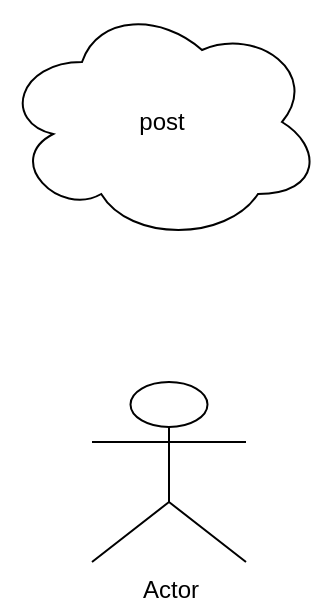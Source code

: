 <mxfile>
    <diagram id="OYJajFGmIA-vutDXrxFn" name="Page-1">
        <mxGraphModel dx="1112" dy="616" grid="1" gridSize="10" guides="1" tooltips="1" connect="1" arrows="1" fold="1" page="1" pageScale="1" pageWidth="827" pageHeight="1169" math="0" shadow="0">
            <root>
                <mxCell id="0"/>
                <mxCell id="1" parent="0"/>
                <mxCell id="2" value="Actor" style="shape=umlActor;verticalLabelPosition=bottom;verticalAlign=top;html=1;outlineConnect=0;" parent="1" vertex="1">
                    <mxGeometry x="375" y="270" width="77" height="90" as="geometry"/>
                </mxCell>
                <mxCell id="3" value="post" style="ellipse;shape=cloud;whiteSpace=wrap;html=1;" parent="1" vertex="1">
                    <mxGeometry x="330" y="80" width="160" height="120" as="geometry"/>
                </mxCell>
            </root>
        </mxGraphModel>
    </diagram>
    <diagram id="tfNE9AvTTay1EPgE57oU" name="Page-2">
        <mxGraphModel dx="1939" dy="616" grid="1" gridSize="10" guides="1" tooltips="1" connect="1" arrows="1" fold="1" page="1" pageScale="1" pageWidth="827" pageHeight="1169" math="0" shadow="0">
            <root>
                <mxCell id="7BTI4EqnKYtnl-Miz4ur-0"/>
                <mxCell id="7BTI4EqnKYtnl-Miz4ur-1" parent="7BTI4EqnKYtnl-Miz4ur-0"/>
                <mxCell id="NO4YMB89LmKYZpsdJeFX-6" style="edgeStyle=none;html=1;endArrow=none;endFill=0;" parent="7BTI4EqnKYtnl-Miz4ur-1" source="NO4YMB89LmKYZpsdJeFX-0" target="NO4YMB89LmKYZpsdJeFX-1" edge="1">
                    <mxGeometry relative="1" as="geometry"/>
                </mxCell>
                <mxCell id="NO4YMB89LmKYZpsdJeFX-0" value="&lt;span&gt;user profiles&lt;/span&gt;" style="rounded=1;whiteSpace=wrap;html=1;" parent="7BTI4EqnKYtnl-Miz4ur-1" vertex="1">
                    <mxGeometry x="120" y="100" width="120" height="60" as="geometry"/>
                </mxCell>
                <mxCell id="NO4YMB89LmKYZpsdJeFX-5" style="edgeStyle=none;html=1;endArrow=none;endFill=0;" parent="7BTI4EqnKYtnl-Miz4ur-1" source="NO4YMB89LmKYZpsdJeFX-1" target="NO4YMB89LmKYZpsdJeFX-2" edge="1">
                    <mxGeometry relative="1" as="geometry"/>
                </mxCell>
                <mxCell id="NO4YMB89LmKYZpsdJeFX-1" value="creat" style="rhombus;whiteSpace=wrap;html=1;" parent="7BTI4EqnKYtnl-Miz4ur-1" vertex="1">
                    <mxGeometry x="360" y="90" width="80" height="80" as="geometry"/>
                </mxCell>
                <mxCell id="NO4YMB89LmKYZpsdJeFX-4" style="edgeStyle=none;html=1;endArrow=none;endFill=0;" parent="7BTI4EqnKYtnl-Miz4ur-1" source="NO4YMB89LmKYZpsdJeFX-2" target="NO4YMB89LmKYZpsdJeFX-3" edge="1">
                    <mxGeometry relative="1" as="geometry"/>
                </mxCell>
                <mxCell id="NO4YMB89LmKYZpsdJeFX-2" value="post" style="rounded=1;whiteSpace=wrap;html=1;" parent="7BTI4EqnKYtnl-Miz4ur-1" vertex="1">
                    <mxGeometry x="560" y="100" width="120" height="60" as="geometry"/>
                </mxCell>
                <mxCell id="NO4YMB89LmKYZpsdJeFX-9" style="edgeStyle=none;html=1;entryX=0.5;entryY=0;entryDx=0;entryDy=0;endArrow=none;endFill=0;" parent="7BTI4EqnKYtnl-Miz4ur-1" source="NO4YMB89LmKYZpsdJeFX-3" target="NO4YMB89LmKYZpsdJeFX-7" edge="1">
                    <mxGeometry relative="1" as="geometry">
                        <Array as="points">
                            <mxPoint x="620" y="380"/>
                        </Array>
                    </mxGeometry>
                </mxCell>
                <mxCell id="NO4YMB89LmKYZpsdJeFX-10" style="edgeStyle=none;html=1;entryX=0.5;entryY=0;entryDx=0;entryDy=0;endArrow=none;endFill=0;" parent="7BTI4EqnKYtnl-Miz4ur-1" source="NO4YMB89LmKYZpsdJeFX-3" target="NO4YMB89LmKYZpsdJeFX-8" edge="1">
                    <mxGeometry relative="1" as="geometry">
                        <Array as="points">
                            <mxPoint x="320" y="300"/>
                        </Array>
                    </mxGeometry>
                </mxCell>
                <mxCell id="NO4YMB89LmKYZpsdJeFX-3" value="has" style="rhombus;whiteSpace=wrap;html=1;" parent="7BTI4EqnKYtnl-Miz4ur-1" vertex="1">
                    <mxGeometry x="580" y="260" width="80" height="80" as="geometry"/>
                </mxCell>
                <mxCell id="NO4YMB89LmKYZpsdJeFX-7" value="comment" style="rounded=1;whiteSpace=wrap;html=1;" parent="7BTI4EqnKYtnl-Miz4ur-1" vertex="1">
                    <mxGeometry x="540" y="430" width="120" height="60" as="geometry"/>
                </mxCell>
                <mxCell id="NO4YMB89LmKYZpsdJeFX-8" value="photo" style="rounded=1;whiteSpace=wrap;html=1;" parent="7BTI4EqnKYtnl-Miz4ur-1" vertex="1">
                    <mxGeometry x="260" y="430" width="120" height="60" as="geometry"/>
                </mxCell>
                <mxCell id="NO4YMB89LmKYZpsdJeFX-24" style="edgeStyle=none;html=1;endArrow=none;endFill=0;" parent="7BTI4EqnKYtnl-Miz4ur-1" source="NO4YMB89LmKYZpsdJeFX-11" target="NO4YMB89LmKYZpsdJeFX-0" edge="1">
                    <mxGeometry relative="1" as="geometry"/>
                </mxCell>
                <mxCell id="NO4YMB89LmKYZpsdJeFX-11" value="id" style="ellipse;whiteSpace=wrap;html=1;" parent="7BTI4EqnKYtnl-Miz4ur-1" vertex="1">
                    <mxGeometry x="-30" y="120" width="100" height="70" as="geometry"/>
                </mxCell>
                <mxCell id="NO4YMB89LmKYZpsdJeFX-16" style="edgeStyle=none;html=1;entryX=0;entryY=0.5;entryDx=0;entryDy=0;endArrow=none;endFill=0;" parent="7BTI4EqnKYtnl-Miz4ur-1" source="NO4YMB89LmKYZpsdJeFX-13" target="NO4YMB89LmKYZpsdJeFX-0" edge="1">
                    <mxGeometry relative="1" as="geometry"/>
                </mxCell>
                <mxCell id="NO4YMB89LmKYZpsdJeFX-13" value="nick" style="ellipse;whiteSpace=wrap;html=1;" parent="7BTI4EqnKYtnl-Miz4ur-1" vertex="1">
                    <mxGeometry x="10" y="20" width="100" height="70" as="geometry"/>
                </mxCell>
                <mxCell id="NO4YMB89LmKYZpsdJeFX-15" style="edgeStyle=none;html=1;entryX=1;entryY=0.25;entryDx=0;entryDy=0;endArrow=none;endFill=0;" parent="7BTI4EqnKYtnl-Miz4ur-1" source="NO4YMB89LmKYZpsdJeFX-14" target="NO4YMB89LmKYZpsdJeFX-0" edge="1">
                    <mxGeometry relative="1" as="geometry"/>
                </mxCell>
                <mxCell id="NO4YMB89LmKYZpsdJeFX-14" value="email" style="ellipse;whiteSpace=wrap;html=1;" parent="7BTI4EqnKYtnl-Miz4ur-1" vertex="1">
                    <mxGeometry x="240" y="20" width="100" height="70" as="geometry"/>
                </mxCell>
                <mxCell id="NO4YMB89LmKYZpsdJeFX-18" style="edgeStyle=none;html=1;entryX=1;entryY=1;entryDx=0;entryDy=0;endArrow=none;endFill=0;" parent="7BTI4EqnKYtnl-Miz4ur-1" source="NO4YMB89LmKYZpsdJeFX-17" target="NO4YMB89LmKYZpsdJeFX-0" edge="1">
                    <mxGeometry relative="1" as="geometry"/>
                </mxCell>
                <mxCell id="NO4YMB89LmKYZpsdJeFX-17" value="password" style="ellipse;whiteSpace=wrap;html=1;" parent="7BTI4EqnKYtnl-Miz4ur-1" vertex="1">
                    <mxGeometry x="210" y="190" width="100" height="70" as="geometry"/>
                </mxCell>
                <mxCell id="NO4YMB89LmKYZpsdJeFX-20" style="edgeStyle=none;html=1;entryX=0.75;entryY=1;entryDx=0;entryDy=0;endArrow=none;endFill=0;" parent="7BTI4EqnKYtnl-Miz4ur-1" source="NO4YMB89LmKYZpsdJeFX-19" target="NO4YMB89LmKYZpsdJeFX-0" edge="1">
                    <mxGeometry relative="1" as="geometry"/>
                </mxCell>
                <mxCell id="NO4YMB89LmKYZpsdJeFX-19" value="real name" style="ellipse;whiteSpace=wrap;html=1;" parent="7BTI4EqnKYtnl-Miz4ur-1" vertex="1">
                    <mxGeometry x="90" y="230" width="100" height="70" as="geometry"/>
                </mxCell>
                <mxCell id="NO4YMB89LmKYZpsdJeFX-26" style="edgeStyle=none;html=1;entryX=0.083;entryY=1.039;entryDx=0;entryDy=0;entryPerimeter=0;endArrow=none;endFill=0;" parent="7BTI4EqnKYtnl-Miz4ur-1" source="NO4YMB89LmKYZpsdJeFX-21" target="NO4YMB89LmKYZpsdJeFX-0" edge="1">
                    <mxGeometry relative="1" as="geometry"/>
                </mxCell>
                <mxCell id="NO4YMB89LmKYZpsdJeFX-21" value="photo" style="ellipse;whiteSpace=wrap;html=1;" parent="7BTI4EqnKYtnl-Miz4ur-1" vertex="1">
                    <mxGeometry x="-20" y="230" width="100" height="70" as="geometry"/>
                </mxCell>
                <mxCell id="MrDijmBPZ1TiCF_macfs-3" style="edgeStyle=none;html=1;entryX=0.75;entryY=1;entryDx=0;entryDy=0;endArrow=none;endFill=0;" parent="7BTI4EqnKYtnl-Miz4ur-1" source="MrDijmBPZ1TiCF_macfs-0" target="NO4YMB89LmKYZpsdJeFX-7" edge="1">
                    <mxGeometry relative="1" as="geometry"/>
                </mxCell>
                <mxCell id="MrDijmBPZ1TiCF_macfs-0" value="text" style="ellipse;whiteSpace=wrap;html=1;" parent="7BTI4EqnKYtnl-Miz4ur-1" vertex="1">
                    <mxGeometry x="630" y="520" width="100" height="70" as="geometry"/>
                </mxCell>
                <mxCell id="MrDijmBPZ1TiCF_macfs-2" style="edgeStyle=none;html=1;endArrow=none;endFill=0;" parent="7BTI4EqnKYtnl-Miz4ur-1" source="MrDijmBPZ1TiCF_macfs-1" target="NO4YMB89LmKYZpsdJeFX-7" edge="1">
                    <mxGeometry relative="1" as="geometry"/>
                </mxCell>
                <mxCell id="MrDijmBPZ1TiCF_macfs-1" value="publication" style="ellipse;whiteSpace=wrap;html=1;" parent="7BTI4EqnKYtnl-Miz4ur-1" vertex="1">
                    <mxGeometry x="470" y="520" width="100" height="70" as="geometry"/>
                </mxCell>
                <mxCell id="MrDijmBPZ1TiCF_macfs-6" style="edgeStyle=none;html=1;entryX=0.75;entryY=1;entryDx=0;entryDy=0;endArrow=none;endFill=0;" parent="7BTI4EqnKYtnl-Miz4ur-1" source="MrDijmBPZ1TiCF_macfs-4" target="NO4YMB89LmKYZpsdJeFX-8" edge="1">
                    <mxGeometry relative="1" as="geometry"/>
                </mxCell>
                <mxCell id="MrDijmBPZ1TiCF_macfs-4" value="filename" style="ellipse;whiteSpace=wrap;html=1;" parent="7BTI4EqnKYtnl-Miz4ur-1" vertex="1">
                    <mxGeometry x="320" y="520" width="100" height="70" as="geometry"/>
                </mxCell>
                <mxCell id="MrDijmBPZ1TiCF_macfs-7" style="edgeStyle=none;html=1;entryX=0.25;entryY=1;entryDx=0;entryDy=0;endArrow=none;endFill=0;" parent="7BTI4EqnKYtnl-Miz4ur-1" source="MrDijmBPZ1TiCF_macfs-5" target="NO4YMB89LmKYZpsdJeFX-8" edge="1">
                    <mxGeometry relative="1" as="geometry"/>
                </mxCell>
                <mxCell id="MrDijmBPZ1TiCF_macfs-5" value="description" style="ellipse;whiteSpace=wrap;html=1;" parent="7BTI4EqnKYtnl-Miz4ur-1" vertex="1">
                    <mxGeometry x="190" y="515" width="100" height="70" as="geometry"/>
                </mxCell>
                <mxCell id="Mg5uh2WGVQl9zQi1dZAb-1" style="edgeStyle=none;html=1;entryX=0.5;entryY=0;entryDx=0;entryDy=0;endArrow=none;endFill=0;" edge="1" parent="7BTI4EqnKYtnl-Miz4ur-1" source="Mg5uh2WGVQl9zQi1dZAb-0" target="NO4YMB89LmKYZpsdJeFX-0">
                    <mxGeometry relative="1" as="geometry"/>
                </mxCell>
                <mxCell id="Mg5uh2WGVQl9zQi1dZAb-0" value="age" style="ellipse;whiteSpace=wrap;html=1;" vertex="1" parent="7BTI4EqnKYtnl-Miz4ur-1">
                    <mxGeometry x="130" width="100" height="70" as="geometry"/>
                </mxCell>
                <mxCell id="t-n2_1XsWR-fMI3VOgmP-0" style="edgeStyle=orthogonalEdgeStyle;html=1;endArrow=none;endFill=0;" edge="1" parent="7BTI4EqnKYtnl-Miz4ur-1" source="ECLVYQyts3ii_-RaBC6X-0" target="NO4YMB89LmKYZpsdJeFX-2">
                    <mxGeometry relative="1" as="geometry"/>
                </mxCell>
                <mxCell id="ECLVYQyts3ii_-RaBC6X-0" value="id" style="ellipse;whiteSpace=wrap;html=1;" vertex="1" parent="7BTI4EqnKYtnl-Miz4ur-1">
                    <mxGeometry x="470" y="10" width="100" height="70" as="geometry"/>
                </mxCell>
                <mxCell id="t-n2_1XsWR-fMI3VOgmP-1" style="edgeStyle=orthogonalEdgeStyle;html=1;entryX=0.617;entryY=-0.061;entryDx=0;entryDy=0;entryPerimeter=0;endArrow=none;endFill=0;" edge="1" parent="7BTI4EqnKYtnl-Miz4ur-1" source="ECLVYQyts3ii_-RaBC6X-1" target="NO4YMB89LmKYZpsdJeFX-2">
                    <mxGeometry relative="1" as="geometry"/>
                </mxCell>
                <mxCell id="ECLVYQyts3ii_-RaBC6X-1" value="fk_user" style="ellipse;whiteSpace=wrap;html=1;" vertex="1" parent="7BTI4EqnKYtnl-Miz4ur-1">
                    <mxGeometry x="700" y="50" width="100" height="70" as="geometry"/>
                </mxCell>
                <mxCell id="t-n2_1XsWR-fMI3VOgmP-2" style="edgeStyle=orthogonalEdgeStyle;html=1;entryX=1;entryY=0.5;entryDx=0;entryDy=0;endArrow=none;endFill=0;" edge="1" parent="7BTI4EqnKYtnl-Miz4ur-1" source="ECLVYQyts3ii_-RaBC6X-2" target="NO4YMB89LmKYZpsdJeFX-2">
                    <mxGeometry relative="1" as="geometry"/>
                </mxCell>
                <mxCell id="ECLVYQyts3ii_-RaBC6X-2" value="content" style="ellipse;whiteSpace=wrap;html=1;" vertex="1" parent="7BTI4EqnKYtnl-Miz4ur-1">
                    <mxGeometry x="700" y="140" width="100" height="70" as="geometry"/>
                </mxCell>
                <mxCell id="t-n2_1XsWR-fMI3VOgmP-6" style="edgeStyle=orthogonalEdgeStyle;html=1;endArrow=none;endFill=0;entryX=0.974;entryY=0.639;entryDx=0;entryDy=0;entryPerimeter=0;" edge="1" parent="7BTI4EqnKYtnl-Miz4ur-1" source="t-n2_1XsWR-fMI3VOgmP-3" target="NO4YMB89LmKYZpsdJeFX-7">
                    <mxGeometry relative="1" as="geometry">
                        <mxPoint x="670" y="470" as="targetPoint"/>
                    </mxGeometry>
                </mxCell>
                <mxCell id="t-n2_1XsWR-fMI3VOgmP-3" value="id" style="ellipse;whiteSpace=wrap;html=1;" vertex="1" parent="7BTI4EqnKYtnl-Miz4ur-1">
                    <mxGeometry x="700" y="380" width="100" height="70" as="geometry"/>
                </mxCell>
                <mxCell id="t-n2_1XsWR-fMI3VOgmP-5" style="edgeStyle=orthogonalEdgeStyle;html=1;endArrow=none;endFill=0;" edge="1" parent="7BTI4EqnKYtnl-Miz4ur-1" source="t-n2_1XsWR-fMI3VOgmP-4" target="NO4YMB89LmKYZpsdJeFX-8">
                    <mxGeometry relative="1" as="geometry"/>
                </mxCell>
                <mxCell id="t-n2_1XsWR-fMI3VOgmP-4" value="id" style="ellipse;whiteSpace=wrap;html=1;" vertex="1" parent="7BTI4EqnKYtnl-Miz4ur-1">
                    <mxGeometry x="130" y="380" width="100" height="70" as="geometry"/>
                </mxCell>
            </root>
        </mxGraphModel>
    </diagram>
    <diagram id="EYM_G89AjwF8K-fdTGC8" name="Page-3">
        <mxGraphModel dx="1112" dy="616" grid="1" gridSize="10" guides="1" tooltips="1" connect="1" arrows="1" fold="1" page="1" pageScale="1" pageWidth="827" pageHeight="1169" math="0" shadow="0">
            <root>
                <mxCell id="-IbbWvIE6o6jm_K-yRHk-0"/>
                <mxCell id="-IbbWvIE6o6jm_K-yRHk-1" parent="-IbbWvIE6o6jm_K-yRHk-0"/>
                <mxCell id="-IbbWvIE6o6jm_K-yRHk-2" value="user profiles" style="swimlane;fontStyle=0;childLayout=stackLayout;horizontal=1;startSize=26;fillColor=none;horizontalStack=0;resizeParent=1;resizeParentMax=0;resizeLast=0;collapsible=1;marginBottom=0;" parent="-IbbWvIE6o6jm_K-yRHk-1" vertex="1">
                    <mxGeometry x="400" y="110" width="140" height="208" as="geometry"/>
                </mxCell>
                <mxCell id="-IbbWvIE6o6jm_K-yRHk-3" value="+ id : int" style="text;strokeColor=none;fillColor=none;align=left;verticalAlign=top;spacingLeft=4;spacingRight=4;overflow=hidden;rotatable=0;points=[[0,0.5],[1,0.5]];portConstraint=eastwest;" parent="-IbbWvIE6o6jm_K-yRHk-2" vertex="1">
                    <mxGeometry y="26" width="140" height="26" as="geometry"/>
                </mxCell>
                <mxCell id="-IbbWvIE6o6jm_K-yRHk-4" value="+ nick :  string" style="text;strokeColor=none;fillColor=none;align=left;verticalAlign=top;spacingLeft=4;spacingRight=4;overflow=hidden;rotatable=0;points=[[0,0.5],[1,0.5]];portConstraint=eastwest;" parent="-IbbWvIE6o6jm_K-yRHk-2" vertex="1">
                    <mxGeometry y="52" width="140" height="26" as="geometry"/>
                </mxCell>
                <mxCell id="HzObcPKHGCDde_xQ67HW-2" value="+ email : string" style="text;strokeColor=none;fillColor=none;align=left;verticalAlign=top;spacingLeft=4;spacingRight=4;overflow=hidden;rotatable=0;points=[[0,0.5],[1,0.5]];portConstraint=eastwest;" vertex="1" parent="-IbbWvIE6o6jm_K-yRHk-2">
                    <mxGeometry y="78" width="140" height="26" as="geometry"/>
                </mxCell>
                <mxCell id="HzObcPKHGCDde_xQ67HW-4" value="+ photo : string " style="text;strokeColor=none;fillColor=none;align=left;verticalAlign=top;spacingLeft=4;spacingRight=4;overflow=hidden;rotatable=0;points=[[0,0.5],[1,0.5]];portConstraint=eastwest;" vertex="1" parent="-IbbWvIE6o6jm_K-yRHk-2">
                    <mxGeometry y="104" width="140" height="26" as="geometry"/>
                </mxCell>
                <mxCell id="HVkGkFbuep7ywEP6aSo4-0" value="+ password : string " style="text;strokeColor=none;fillColor=none;align=left;verticalAlign=top;spacingLeft=4;spacingRight=4;overflow=hidden;rotatable=0;points=[[0,0.5],[1,0.5]];portConstraint=eastwest;" vertex="1" parent="-IbbWvIE6o6jm_K-yRHk-2">
                    <mxGeometry y="130" width="140" height="26" as="geometry"/>
                </mxCell>
                <mxCell id="HVkGkFbuep7ywEP6aSo4-16" value="+ age : int" style="text;strokeColor=none;fillColor=none;align=left;verticalAlign=top;spacingLeft=4;spacingRight=4;overflow=hidden;rotatable=0;points=[[0,0.5],[1,0.5]];portConstraint=eastwest;" vertex="1" parent="-IbbWvIE6o6jm_K-yRHk-2">
                    <mxGeometry y="156" width="140" height="26" as="geometry"/>
                </mxCell>
                <mxCell id="-IbbWvIE6o6jm_K-yRHk-5" value="+ fk_name : id" style="text;strokeColor=none;fillColor=none;align=left;verticalAlign=top;spacingLeft=4;spacingRight=4;overflow=hidden;rotatable=0;points=[[0,0.5],[1,0.5]];portConstraint=eastwest;" parent="-IbbWvIE6o6jm_K-yRHk-2" vertex="1">
                    <mxGeometry y="182" width="140" height="26" as="geometry"/>
                </mxCell>
                <mxCell id="HzObcPKHGCDde_xQ67HW-10" value="comment " style="swimlane;fontStyle=1;align=center;verticalAlign=top;childLayout=stackLayout;horizontal=1;startSize=26;horizontalStack=0;resizeParent=1;resizeParentMax=0;resizeLast=0;collapsible=1;marginBottom=0;" vertex="1" parent="-IbbWvIE6o6jm_K-yRHk-1">
                    <mxGeometry x="70" y="370" width="160" height="112" as="geometry"/>
                </mxCell>
                <mxCell id="HzObcPKHGCDde_xQ67HW-11" value="id" style="text;strokeColor=none;fillColor=none;align=left;verticalAlign=top;spacingLeft=4;spacingRight=4;overflow=hidden;rotatable=0;points=[[0,0.5],[1,0.5]];portConstraint=eastwest;" vertex="1" parent="HzObcPKHGCDde_xQ67HW-10">
                    <mxGeometry y="26" width="160" height="26" as="geometry"/>
                </mxCell>
                <mxCell id="HzObcPKHGCDde_xQ67HW-12" value="" style="line;strokeWidth=1;fillColor=none;align=left;verticalAlign=middle;spacingTop=-1;spacingLeft=3;spacingRight=3;rotatable=0;labelPosition=right;points=[];portConstraint=eastwest;" vertex="1" parent="HzObcPKHGCDde_xQ67HW-10">
                    <mxGeometry y="52" width="160" height="8" as="geometry"/>
                </mxCell>
                <mxCell id="HzObcPKHGCDde_xQ67HW-13" value="+ publication :  string " style="text;strokeColor=none;fillColor=none;align=left;verticalAlign=top;spacingLeft=4;spacingRight=4;overflow=hidden;rotatable=0;points=[[0,0.5],[1,0.5]];portConstraint=eastwest;" vertex="1" parent="HzObcPKHGCDde_xQ67HW-10">
                    <mxGeometry y="60" width="160" height="26" as="geometry"/>
                </mxCell>
                <mxCell id="3Pbt5GDKtb5a_KH6zHTI-8" value="+ text : string" style="text;strokeColor=none;fillColor=none;align=left;verticalAlign=top;spacingLeft=4;spacingRight=4;overflow=hidden;rotatable=0;points=[[0,0.5],[1,0.5]];portConstraint=eastwest;" vertex="1" parent="HzObcPKHGCDde_xQ67HW-10">
                    <mxGeometry y="86" width="160" height="26" as="geometry"/>
                </mxCell>
                <mxCell id="3Pbt5GDKtb5a_KH6zHTI-19" style="edgeStyle=orthogonalEdgeStyle;html=1;exitX=1;exitY=0.5;exitDx=0;exitDy=0;entryX=0;entryY=0.5;entryDx=0;entryDy=0;endArrow=none;endFill=0;" edge="1" parent="-IbbWvIE6o6jm_K-yRHk-1" source="3Pbt5GDKtb5a_KH6zHTI-18" target="-IbbWvIE6o6jm_K-yRHk-3">
                    <mxGeometry relative="1" as="geometry"/>
                </mxCell>
                <mxCell id="HVkGkFbuep7ywEP6aSo4-6" value="post" style="swimlane;fontStyle=1;align=center;verticalAlign=top;childLayout=stackLayout;horizontal=1;startSize=26;horizontalStack=0;resizeParent=1;resizeParentMax=0;resizeLast=0;collapsible=1;marginBottom=0;" vertex="1" parent="-IbbWvIE6o6jm_K-yRHk-1">
                    <mxGeometry x="150" y="20" width="160" height="112" as="geometry"/>
                </mxCell>
                <mxCell id="HVkGkFbuep7ywEP6aSo4-7" value="+ description : string" style="text;strokeColor=none;fillColor=none;align=left;verticalAlign=top;spacingLeft=4;spacingRight=4;overflow=hidden;rotatable=0;points=[[0,0.5],[1,0.5]];portConstraint=eastwest;" vertex="1" parent="HVkGkFbuep7ywEP6aSo4-6">
                    <mxGeometry y="26" width="160" height="26" as="geometry"/>
                </mxCell>
                <mxCell id="HVkGkFbuep7ywEP6aSo4-8" value="" style="line;strokeWidth=1;fillColor=none;align=left;verticalAlign=middle;spacingTop=-1;spacingLeft=3;spacingRight=3;rotatable=0;labelPosition=right;points=[];portConstraint=eastwest;" vertex="1" parent="HVkGkFbuep7ywEP6aSo4-6">
                    <mxGeometry y="52" width="160" height="8" as="geometry"/>
                </mxCell>
                <mxCell id="HVkGkFbuep7ywEP6aSo4-9" value="id" style="text;strokeColor=none;fillColor=none;align=left;verticalAlign=top;spacingLeft=4;spacingRight=4;overflow=hidden;rotatable=0;points=[[0,0.5],[1,0.5]];portConstraint=eastwest;" vertex="1" parent="HVkGkFbuep7ywEP6aSo4-6">
                    <mxGeometry y="60" width="160" height="26" as="geometry"/>
                </mxCell>
                <mxCell id="3Pbt5GDKtb5a_KH6zHTI-18" value="fk_profile" style="text;strokeColor=none;fillColor=none;align=left;verticalAlign=top;spacingLeft=4;spacingRight=4;overflow=hidden;rotatable=0;points=[[0,0.5],[1,0.5]];portConstraint=eastwest;" vertex="1" parent="HVkGkFbuep7ywEP6aSo4-6">
                    <mxGeometry y="86" width="160" height="26" as="geometry"/>
                </mxCell>
                <mxCell id="HVkGkFbuep7ywEP6aSo4-11" value="name" style="swimlane;fontStyle=1;align=center;verticalAlign=top;childLayout=stackLayout;horizontal=1;startSize=26;horizontalStack=0;resizeParent=1;resizeParentMax=0;resizeLast=0;collapsible=1;marginBottom=0;" vertex="1" parent="-IbbWvIE6o6jm_K-yRHk-1">
                    <mxGeometry x="610" y="150" width="160" height="112" as="geometry"/>
                </mxCell>
                <mxCell id="HVkGkFbuep7ywEP6aSo4-12" value="id" style="text;strokeColor=none;fillColor=none;align=left;verticalAlign=top;spacingLeft=4;spacingRight=4;overflow=hidden;rotatable=0;points=[[0,0.5],[1,0.5]];portConstraint=eastwest;" vertex="1" parent="HVkGkFbuep7ywEP6aSo4-11">
                    <mxGeometry y="26" width="160" height="26" as="geometry"/>
                </mxCell>
                <mxCell id="HVkGkFbuep7ywEP6aSo4-13" value="" style="line;strokeWidth=1;fillColor=none;align=left;verticalAlign=middle;spacingTop=-1;spacingLeft=3;spacingRight=3;rotatable=0;labelPosition=right;points=[];portConstraint=eastwest;" vertex="1" parent="HVkGkFbuep7ywEP6aSo4-11">
                    <mxGeometry y="52" width="160" height="8" as="geometry"/>
                </mxCell>
                <mxCell id="HVkGkFbuep7ywEP6aSo4-14" value="+ lname : string " style="text;strokeColor=none;fillColor=none;align=left;verticalAlign=top;spacingLeft=4;spacingRight=4;overflow=hidden;rotatable=0;points=[[0,0.5],[1,0.5]];portConstraint=eastwest;" vertex="1" parent="HVkGkFbuep7ywEP6aSo4-11">
                    <mxGeometry y="60" width="160" height="26" as="geometry"/>
                </mxCell>
                <mxCell id="3Pbt5GDKtb5a_KH6zHTI-0" value="+ fname : string" style="text;strokeColor=none;fillColor=none;align=left;verticalAlign=top;spacingLeft=4;spacingRight=4;overflow=hidden;rotatable=0;points=[[0,0.5],[1,0.5]];portConstraint=eastwest;" vertex="1" parent="HVkGkFbuep7ywEP6aSo4-11">
                    <mxGeometry y="86" width="160" height="26" as="geometry"/>
                </mxCell>
                <mxCell id="3Pbt5GDKtb5a_KH6zHTI-1" style="edgeStyle=orthogonalEdgeStyle;html=1;exitX=0;exitY=0.5;exitDx=0;exitDy=0;entryX=1;entryY=0.5;entryDx=0;entryDy=0;endArrow=none;endFill=0;" edge="1" parent="-IbbWvIE6o6jm_K-yRHk-1" source="HVkGkFbuep7ywEP6aSo4-12" target="-IbbWvIE6o6jm_K-yRHk-5">
                    <mxGeometry relative="1" as="geometry"/>
                </mxCell>
                <mxCell id="3Pbt5GDKtb5a_KH6zHTI-2" value="photo" style="swimlane;fontStyle=1;align=center;verticalAlign=top;childLayout=stackLayout;horizontal=1;startSize=26;horizontalStack=0;resizeParent=1;resizeParentMax=0;resizeLast=0;collapsible=1;marginBottom=0;" vertex="1" parent="-IbbWvIE6o6jm_K-yRHk-1">
                    <mxGeometry x="280" y="410" width="160" height="86" as="geometry"/>
                </mxCell>
                <mxCell id="3Pbt5GDKtb5a_KH6zHTI-3" value="id" style="text;strokeColor=none;fillColor=none;align=left;verticalAlign=top;spacingLeft=4;spacingRight=4;overflow=hidden;rotatable=0;points=[[0,0.5],[1,0.5]];portConstraint=eastwest;" vertex="1" parent="3Pbt5GDKtb5a_KH6zHTI-2">
                    <mxGeometry y="26" width="160" height="26" as="geometry"/>
                </mxCell>
                <mxCell id="3Pbt5GDKtb5a_KH6zHTI-4" value="" style="line;strokeWidth=1;fillColor=none;align=left;verticalAlign=middle;spacingTop=-1;spacingLeft=3;spacingRight=3;rotatable=0;labelPosition=right;points=[];portConstraint=eastwest;" vertex="1" parent="3Pbt5GDKtb5a_KH6zHTI-2">
                    <mxGeometry y="52" width="160" height="8" as="geometry"/>
                </mxCell>
                <mxCell id="3Pbt5GDKtb5a_KH6zHTI-5" value="+ filename : string" style="text;strokeColor=none;fillColor=none;align=left;verticalAlign=top;spacingLeft=4;spacingRight=4;overflow=hidden;rotatable=0;points=[[0,0.5],[1,0.5]];portConstraint=eastwest;" vertex="1" parent="3Pbt5GDKtb5a_KH6zHTI-2">
                    <mxGeometry y="60" width="160" height="26" as="geometry"/>
                </mxCell>
                <mxCell id="3Pbt5GDKtb5a_KH6zHTI-9" value="info" style="swimlane;fontStyle=1;align=center;verticalAlign=top;childLayout=stackLayout;horizontal=1;startSize=26;horizontalStack=0;resizeParent=1;resizeParentMax=0;resizeLast=0;collapsible=1;marginBottom=0;" vertex="1" parent="-IbbWvIE6o6jm_K-yRHk-1">
                    <mxGeometry x="110" y="180" width="160" height="164" as="geometry"/>
                </mxCell>
                <mxCell id="3Pbt5GDKtb5a_KH6zHTI-10" value="id" style="text;strokeColor=none;fillColor=none;align=left;verticalAlign=top;spacingLeft=4;spacingRight=4;overflow=hidden;rotatable=0;points=[[0,0.5],[1,0.5]];portConstraint=eastwest;" vertex="1" parent="3Pbt5GDKtb5a_KH6zHTI-9">
                    <mxGeometry y="26" width="160" height="26" as="geometry"/>
                </mxCell>
                <mxCell id="3Pbt5GDKtb5a_KH6zHTI-11" value="" style="line;strokeWidth=1;fillColor=none;align=left;verticalAlign=middle;spacingTop=-1;spacingLeft=3;spacingRight=3;rotatable=0;labelPosition=right;points=[];portConstraint=eastwest;" vertex="1" parent="3Pbt5GDKtb5a_KH6zHTI-9">
                    <mxGeometry y="52" width="160" height="8" as="geometry"/>
                </mxCell>
                <mxCell id="3Pbt5GDKtb5a_KH6zHTI-12" value="fk_post" style="text;strokeColor=none;fillColor=none;align=left;verticalAlign=top;spacingLeft=4;spacingRight=4;overflow=hidden;rotatable=0;points=[[0,0.5],[1,0.5]];portConstraint=eastwest;" vertex="1" parent="3Pbt5GDKtb5a_KH6zHTI-9">
                    <mxGeometry y="60" width="160" height="26" as="geometry"/>
                </mxCell>
                <mxCell id="3Pbt5GDKtb5a_KH6zHTI-13" value="fk_photo" style="text;strokeColor=none;fillColor=none;align=left;verticalAlign=top;spacingLeft=4;spacingRight=4;overflow=hidden;rotatable=0;points=[[0,0.5],[1,0.5]];portConstraint=eastwest;" vertex="1" parent="3Pbt5GDKtb5a_KH6zHTI-9">
                    <mxGeometry y="86" width="160" height="26" as="geometry"/>
                </mxCell>
                <mxCell id="3Pbt5GDKtb5a_KH6zHTI-14" value="fk_comment" style="text;strokeColor=none;fillColor=none;align=left;verticalAlign=top;spacingLeft=4;spacingRight=4;overflow=hidden;rotatable=0;points=[[0,0.5],[1,0.5]];portConstraint=eastwest;" vertex="1" parent="3Pbt5GDKtb5a_KH6zHTI-9">
                    <mxGeometry y="112" width="160" height="26" as="geometry"/>
                </mxCell>
                <mxCell id="ezvXjd1odD_Wkq98bN0_-4" value="fk_tags" style="text;strokeColor=none;fillColor=none;align=left;verticalAlign=top;spacingLeft=4;spacingRight=4;overflow=hidden;rotatable=0;points=[[0,0.5],[1,0.5]];portConstraint=eastwest;" vertex="1" parent="3Pbt5GDKtb5a_KH6zHTI-9">
                    <mxGeometry y="138" width="160" height="26" as="geometry"/>
                </mxCell>
                <mxCell id="3Pbt5GDKtb5a_KH6zHTI-15" style="edgeStyle=orthogonalEdgeStyle;html=1;exitX=0;exitY=0.5;exitDx=0;exitDy=0;entryX=0;entryY=0.5;entryDx=0;entryDy=0;endArrow=none;endFill=0;" edge="1" parent="-IbbWvIE6o6jm_K-yRHk-1" source="HVkGkFbuep7ywEP6aSo4-9" target="3Pbt5GDKtb5a_KH6zHTI-12">
                    <mxGeometry relative="1" as="geometry">
                        <Array as="points">
                            <mxPoint x="60" y="93"/>
                            <mxPoint x="60" y="253"/>
                        </Array>
                    </mxGeometry>
                </mxCell>
                <mxCell id="3Pbt5GDKtb5a_KH6zHTI-16" style="edgeStyle=orthogonalEdgeStyle;html=1;exitX=0;exitY=0.5;exitDx=0;exitDy=0;entryX=0;entryY=0.5;entryDx=0;entryDy=0;endArrow=none;endFill=0;" edge="1" parent="-IbbWvIE6o6jm_K-yRHk-1" source="3Pbt5GDKtb5a_KH6zHTI-13" target="3Pbt5GDKtb5a_KH6zHTI-3">
                    <mxGeometry relative="1" as="geometry">
                        <Array as="points">
                            <mxPoint x="60" y="289"/>
                            <mxPoint x="60" y="350"/>
                            <mxPoint x="280" y="350"/>
                        </Array>
                    </mxGeometry>
                </mxCell>
                <mxCell id="3Pbt5GDKtb5a_KH6zHTI-17" style="edgeStyle=orthogonalEdgeStyle;html=1;exitX=0;exitY=0.5;exitDx=0;exitDy=0;entryX=0;entryY=0.5;entryDx=0;entryDy=0;endArrow=none;endFill=0;" edge="1" parent="-IbbWvIE6o6jm_K-yRHk-1" source="3Pbt5GDKtb5a_KH6zHTI-14" target="HzObcPKHGCDde_xQ67HW-11">
                    <mxGeometry relative="1" as="geometry">
                        <Array as="points">
                            <mxPoint x="30" y="315"/>
                            <mxPoint x="30" y="409"/>
                        </Array>
                    </mxGeometry>
                </mxCell>
                <mxCell id="ezvXjd1odD_Wkq98bN0_-0" value="tags" style="swimlane;fontStyle=1;align=center;verticalAlign=top;childLayout=stackLayout;horizontal=1;startSize=26;horizontalStack=0;resizeParent=1;resizeParentMax=0;resizeLast=0;collapsible=1;marginBottom=0;" vertex="1" parent="-IbbWvIE6o6jm_K-yRHk-1">
                    <mxGeometry x="490" y="350" width="160" height="86" as="geometry"/>
                </mxCell>
                <mxCell id="ezvXjd1odD_Wkq98bN0_-1" value="id" style="text;strokeColor=none;fillColor=none;align=left;verticalAlign=top;spacingLeft=4;spacingRight=4;overflow=hidden;rotatable=0;points=[[0,0.5],[1,0.5]];portConstraint=eastwest;" vertex="1" parent="ezvXjd1odD_Wkq98bN0_-0">
                    <mxGeometry y="26" width="160" height="26" as="geometry"/>
                </mxCell>
                <mxCell id="ezvXjd1odD_Wkq98bN0_-2" value="" style="line;strokeWidth=1;fillColor=none;align=left;verticalAlign=middle;spacingTop=-1;spacingLeft=3;spacingRight=3;rotatable=0;labelPosition=right;points=[];portConstraint=eastwest;" vertex="1" parent="ezvXjd1odD_Wkq98bN0_-0">
                    <mxGeometry y="52" width="160" height="8" as="geometry"/>
                </mxCell>
                <mxCell id="ezvXjd1odD_Wkq98bN0_-3" value="hasgtag : varchar" style="text;strokeColor=none;fillColor=none;align=left;verticalAlign=top;spacingLeft=4;spacingRight=4;overflow=hidden;rotatable=0;points=[[0,0.5],[1,0.5]];portConstraint=eastwest;" vertex="1" parent="ezvXjd1odD_Wkq98bN0_-0">
                    <mxGeometry y="60" width="160" height="26" as="geometry"/>
                </mxCell>
                <mxCell id="ezvXjd1odD_Wkq98bN0_-5" style="edgeStyle=orthogonalEdgeStyle;html=1;exitX=1;exitY=0.5;exitDx=0;exitDy=0;entryX=0;entryY=0.5;entryDx=0;entryDy=0;endArrow=none;endFill=0;" edge="1" parent="-IbbWvIE6o6jm_K-yRHk-1" source="ezvXjd1odD_Wkq98bN0_-4" target="ezvXjd1odD_Wkq98bN0_-1">
                    <mxGeometry relative="1" as="geometry"/>
                </mxCell>
            </root>
        </mxGraphModel>
    </diagram>
</mxfile>